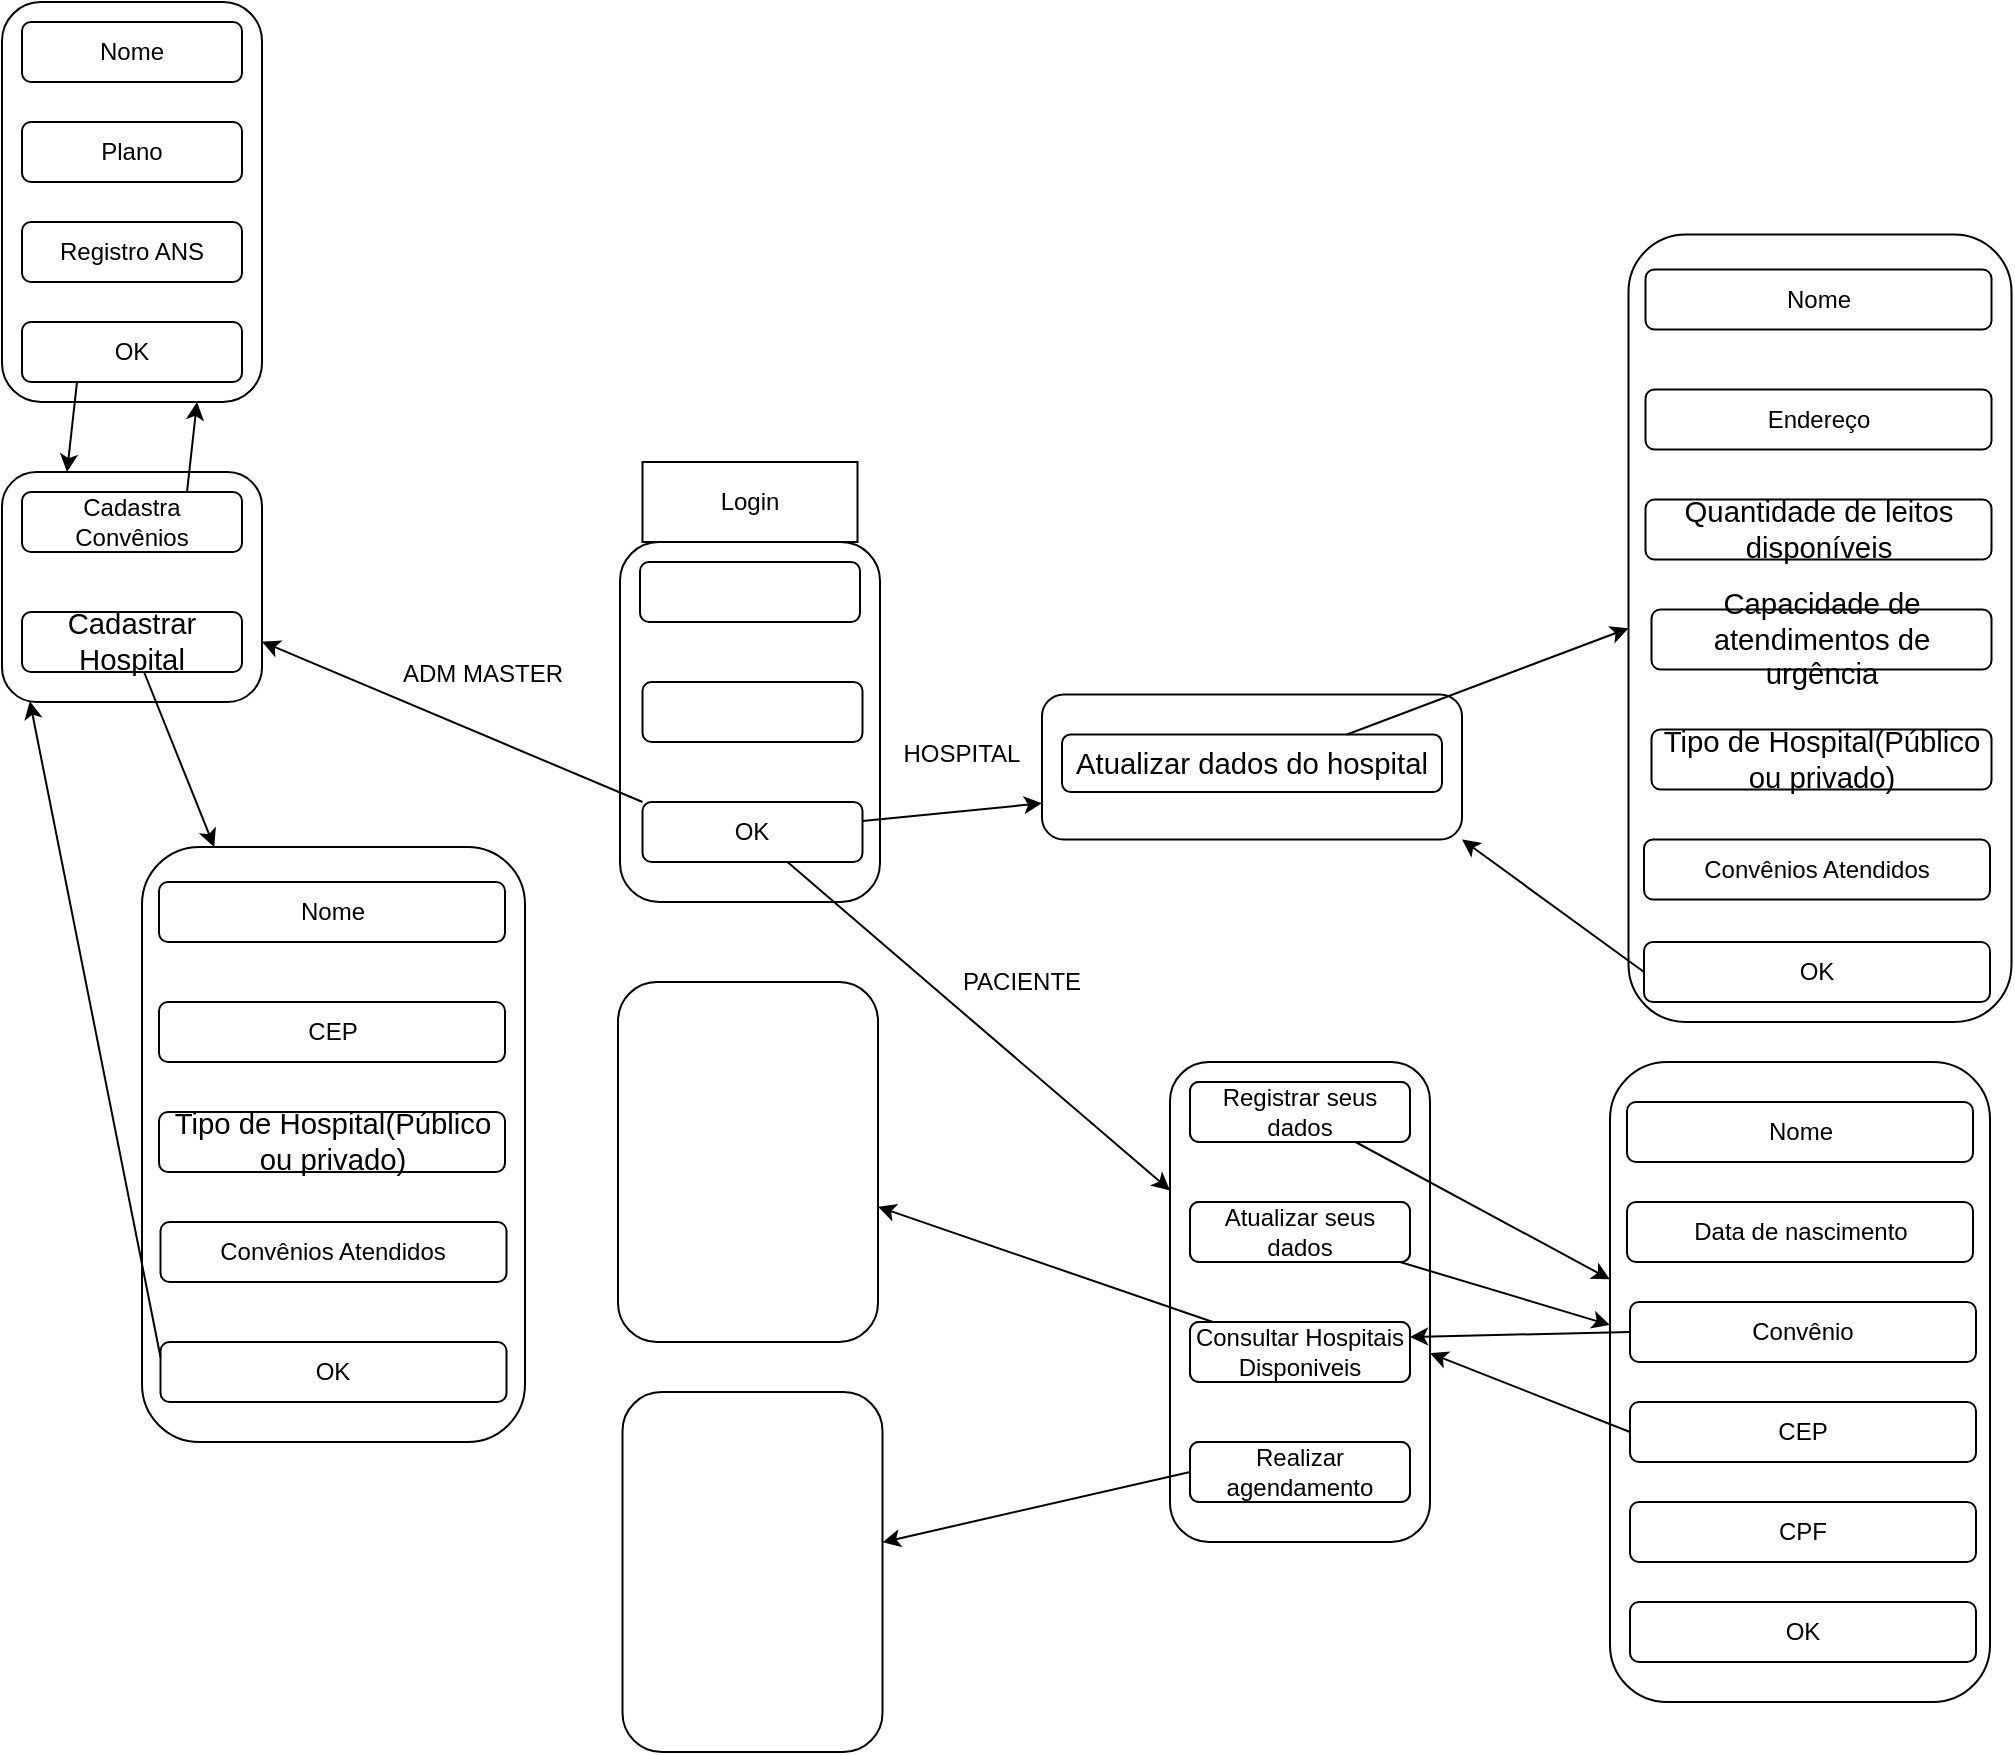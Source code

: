 <mxfile version="15.3.8" type="device"><diagram id="Vfd61xg8eVAGHKDVoz3w" name="Page-1"><mxGraphModel dx="1671" dy="2150" grid="1" gridSize="10" guides="1" tooltips="1" connect="1" arrows="1" fold="1" page="1" pageScale="1" pageWidth="827" pageHeight="1169" math="0" shadow="0"><root><mxCell id="0"/><mxCell id="1" parent="0"/><mxCell id="Gm4P050W5ARzqTMZ0BMi-1" value="" style="rounded=1;whiteSpace=wrap;html=1;" vertex="1" parent="1"><mxGeometry x="349" y="70" width="130" height="180" as="geometry"/></mxCell><mxCell id="Gm4P050W5ARzqTMZ0BMi-2" value="Login" style="rounded=0;whiteSpace=wrap;html=1;" vertex="1" parent="1"><mxGeometry x="360.25" y="30" width="107.5" height="40" as="geometry"/></mxCell><mxCell id="Gm4P050W5ARzqTMZ0BMi-3" value="" style="rounded=1;whiteSpace=wrap;html=1;" vertex="1" parent="1"><mxGeometry x="359" y="80" width="110" height="30" as="geometry"/></mxCell><mxCell id="Gm4P050W5ARzqTMZ0BMi-6" value="" style="rounded=1;whiteSpace=wrap;html=1;" vertex="1" parent="1"><mxGeometry x="360.25" y="140" width="110" height="30" as="geometry"/></mxCell><mxCell id="Gm4P050W5ARzqTMZ0BMi-7" value="OK" style="rounded=1;whiteSpace=wrap;html=1;" vertex="1" parent="1"><mxGeometry x="360.25" y="200" width="110" height="30" as="geometry"/></mxCell><mxCell id="Gm4P050W5ARzqTMZ0BMi-8" value="" style="endArrow=classic;html=1;" edge="1" parent="1" source="Gm4P050W5ARzqTMZ0BMi-7" target="Gm4P050W5ARzqTMZ0BMi-21"><mxGeometry width="50" height="50" relative="1" as="geometry"><mxPoint x="370" y="220" as="sourcePoint"/><mxPoint x="530" y="390" as="targetPoint"/></mxGeometry></mxCell><mxCell id="Gm4P050W5ARzqTMZ0BMi-12" value="" style="endArrow=classic;html=1;exitX=0;exitY=0;exitDx=0;exitDy=0;" edge="1" parent="1" source="Gm4P050W5ARzqTMZ0BMi-7" target="Gm4P050W5ARzqTMZ0BMi-23"><mxGeometry width="50" height="50" relative="1" as="geometry"><mxPoint x="430" y="230" as="sourcePoint"/><mxPoint x="580" y="320" as="targetPoint"/></mxGeometry></mxCell><mxCell id="Gm4P050W5ARzqTMZ0BMi-13" value="" style="endArrow=classic;html=1;entryX=0;entryY=0.75;entryDx=0;entryDy=0;" edge="1" parent="1" source="Gm4P050W5ARzqTMZ0BMi-7" target="Gm4P050W5ARzqTMZ0BMi-22"><mxGeometry width="50" height="50" relative="1" as="geometry"><mxPoint x="414.75" y="220" as="sourcePoint"/><mxPoint x="415" y="320" as="targetPoint"/></mxGeometry></mxCell><mxCell id="Gm4P050W5ARzqTMZ0BMi-14" value="ADM MASTER" style="text;html=1;align=center;verticalAlign=middle;resizable=0;points=[];autosize=1;strokeColor=none;fillColor=none;" vertex="1" parent="1"><mxGeometry x="230" y="126.25" width="100" height="20" as="geometry"/></mxCell><mxCell id="Gm4P050W5ARzqTMZ0BMi-15" value="HOSPITAL" style="text;html=1;strokeColor=none;fillColor=none;align=center;verticalAlign=middle;whiteSpace=wrap;rounded=0;" vertex="1" parent="1"><mxGeometry x="500" y="166.25" width="40" height="20" as="geometry"/></mxCell><mxCell id="Gm4P050W5ARzqTMZ0BMi-16" value="PACIENTE" style="text;html=1;strokeColor=none;fillColor=none;align=center;verticalAlign=middle;whiteSpace=wrap;rounded=0;" vertex="1" parent="1"><mxGeometry x="530" y="280" width="40" height="20" as="geometry"/></mxCell><mxCell id="Gm4P050W5ARzqTMZ0BMi-21" value="" style="rounded=1;whiteSpace=wrap;html=1;" vertex="1" parent="1"><mxGeometry x="624" y="330" width="130" height="240" as="geometry"/></mxCell><mxCell id="Gm4P050W5ARzqTMZ0BMi-22" value="" style="rounded=1;whiteSpace=wrap;html=1;" vertex="1" parent="1"><mxGeometry x="560" y="146.25" width="210" height="72.5" as="geometry"/></mxCell><mxCell id="Gm4P050W5ARzqTMZ0BMi-23" value="" style="rounded=1;whiteSpace=wrap;html=1;" vertex="1" parent="1"><mxGeometry x="40" y="35" width="130" height="115" as="geometry"/></mxCell><mxCell id="Gm4P050W5ARzqTMZ0BMi-25" value="Registrar seus dados" style="rounded=1;whiteSpace=wrap;html=1;" vertex="1" parent="1"><mxGeometry x="634" y="340" width="110" height="30" as="geometry"/></mxCell><mxCell id="Gm4P050W5ARzqTMZ0BMi-26" value="Atualizar seus dados" style="rounded=1;whiteSpace=wrap;html=1;" vertex="1" parent="1"><mxGeometry x="634" y="400" width="110" height="30" as="geometry"/></mxCell><mxCell id="Gm4P050W5ARzqTMZ0BMi-27" value="&lt;span&gt;Consultar Hospitais Disponivais&lt;/span&gt;" style="rounded=1;whiteSpace=wrap;html=1;" vertex="1" parent="1"><mxGeometry x="634" y="460" width="110" height="30" as="geometry"/></mxCell><mxCell id="Gm4P050W5ARzqTMZ0BMi-28" value="&lt;span style=&quot;font-family: &amp;#34;calibri&amp;#34; , sans-serif ; font-size: 14.667px&quot;&gt;Atualizar dados do hospital&lt;/span&gt;" style="rounded=1;whiteSpace=wrap;html=1;" vertex="1" parent="1"><mxGeometry x="570" y="166.25" width="190" height="28.75" as="geometry"/></mxCell><mxCell id="Gm4P050W5ARzqTMZ0BMi-31" value="Cadastra Convênios" style="rounded=1;whiteSpace=wrap;html=1;" vertex="1" parent="1"><mxGeometry x="50" y="45" width="110" height="30" as="geometry"/></mxCell><mxCell id="Gm4P050W5ARzqTMZ0BMi-32" value="&lt;span style=&quot;font-family: &amp;#34;calibri&amp;#34; , sans-serif ; font-size: 14.667px&quot;&gt;Cadastrar Hospital&lt;/span&gt;" style="rounded=1;whiteSpace=wrap;html=1;" vertex="1" parent="1"><mxGeometry x="50" y="105" width="110" height="30" as="geometry"/></mxCell><mxCell id="Gm4P050W5ARzqTMZ0BMi-34" value="&lt;br&gt;&lt;font face=&quot;calibri, sans-serif&quot;&gt;&lt;span style=&quot;font-size: 14.667px&quot;&gt;&lt;br&gt;&lt;/span&gt;&lt;/font&gt;" style="text;html=1;align=center;verticalAlign=middle;resizable=0;points=[];autosize=1;strokeColor=none;fillColor=none;" vertex="1" parent="1"><mxGeometry x="630" y="103.75" width="20" height="30" as="geometry"/></mxCell><mxCell id="Gm4P050W5ARzqTMZ0BMi-37" value="Realizar agendamento" style="rounded=1;whiteSpace=wrap;html=1;" vertex="1" parent="1"><mxGeometry x="634" y="520" width="110" height="30" as="geometry"/></mxCell><mxCell id="Gm4P050W5ARzqTMZ0BMi-41" value="" style="rounded=1;whiteSpace=wrap;html=1;" vertex="1" parent="1"><mxGeometry x="110" y="222.5" width="191.5" height="297.5" as="geometry"/></mxCell><mxCell id="Gm4P050W5ARzqTMZ0BMi-42" value="Nome" style="rounded=1;whiteSpace=wrap;html=1;" vertex="1" parent="1"><mxGeometry x="118.5" y="240" width="173" height="30" as="geometry"/></mxCell><mxCell id="Gm4P050W5ARzqTMZ0BMi-43" value="CEP" style="rounded=1;whiteSpace=wrap;html=1;" vertex="1" parent="1"><mxGeometry x="118.5" y="300" width="173" height="30" as="geometry"/></mxCell><mxCell id="Gm4P050W5ARzqTMZ0BMi-44" value="&lt;span style=&quot;font-family: &amp;#34;calibri&amp;#34; , sans-serif ; font-size: 14.667px&quot;&gt;Tipo de Hospital(Público ou privado)&lt;/span&gt;" style="rounded=1;whiteSpace=wrap;html=1;" vertex="1" parent="1"><mxGeometry x="118.5" y="355" width="173" height="30" as="geometry"/></mxCell><mxCell id="Gm4P050W5ARzqTMZ0BMi-50" value="Registrar seus dados" style="rounded=1;whiteSpace=wrap;html=1;" vertex="1" parent="1"><mxGeometry x="634" y="340" width="110" height="30" as="geometry"/></mxCell><mxCell id="Gm4P050W5ARzqTMZ0BMi-51" value="Atualizar seus dados" style="rounded=1;whiteSpace=wrap;html=1;" vertex="1" parent="1"><mxGeometry x="634" y="400" width="110" height="30" as="geometry"/></mxCell><mxCell id="Gm4P050W5ARzqTMZ0BMi-52" value="&lt;span&gt;Consultar Hospitais Disponiveis&lt;/span&gt;" style="rounded=1;whiteSpace=wrap;html=1;" vertex="1" parent="1"><mxGeometry x="634" y="460" width="110" height="30" as="geometry"/></mxCell><mxCell id="Gm4P050W5ARzqTMZ0BMi-53" value="Realizar agendamento" style="rounded=1;whiteSpace=wrap;html=1;" vertex="1" parent="1"><mxGeometry x="634" y="520" width="110" height="30" as="geometry"/></mxCell><mxCell id="Gm4P050W5ARzqTMZ0BMi-62" value="" style="rounded=1;whiteSpace=wrap;html=1;" vertex="1" parent="1"><mxGeometry x="844" y="330" width="190" height="320" as="geometry"/></mxCell><mxCell id="Gm4P050W5ARzqTMZ0BMi-63" value="OK" style="rounded=1;whiteSpace=wrap;html=1;" vertex="1" parent="1"><mxGeometry x="119.25" y="470" width="173" height="30" as="geometry"/></mxCell><mxCell id="Gm4P050W5ARzqTMZ0BMi-65" value="" style="endArrow=classic;html=1;" edge="1" parent="1" source="Gm4P050W5ARzqTMZ0BMi-50" target="Gm4P050W5ARzqTMZ0BMi-62"><mxGeometry width="50" height="50" relative="1" as="geometry"><mxPoint x="504" y="300" as="sourcePoint"/><mxPoint x="554" y="250" as="targetPoint"/></mxGeometry></mxCell><mxCell id="Gm4P050W5ARzqTMZ0BMi-66" value="" style="endArrow=classic;html=1;" edge="1" parent="1" source="Gm4P050W5ARzqTMZ0BMi-51" target="Gm4P050W5ARzqTMZ0BMi-62"><mxGeometry width="50" height="50" relative="1" as="geometry"><mxPoint x="504" y="300" as="sourcePoint"/><mxPoint x="554" y="250" as="targetPoint"/></mxGeometry></mxCell><mxCell id="Gm4P050W5ARzqTMZ0BMi-68" value="Nome" style="rounded=1;whiteSpace=wrap;html=1;" vertex="1" parent="1"><mxGeometry x="852.5" y="350" width="173" height="30" as="geometry"/></mxCell><mxCell id="Gm4P050W5ARzqTMZ0BMi-69" value="Data de nascimento" style="rounded=1;whiteSpace=wrap;html=1;" vertex="1" parent="1"><mxGeometry x="852.5" y="400" width="173" height="30" as="geometry"/></mxCell><mxCell id="Gm4P050W5ARzqTMZ0BMi-70" value="Convênio" style="rounded=1;whiteSpace=wrap;html=1;" vertex="1" parent="1"><mxGeometry x="854" y="450" width="173" height="30" as="geometry"/></mxCell><mxCell id="Gm4P050W5ARzqTMZ0BMi-72" value="CEP" style="rounded=1;whiteSpace=wrap;html=1;" vertex="1" parent="1"><mxGeometry x="854" y="500" width="173" height="30" as="geometry"/></mxCell><mxCell id="Gm4P050W5ARzqTMZ0BMi-74" value="" style="endArrow=classic;html=1;exitX=0;exitY=0.5;exitDx=0;exitDy=0;" edge="1" parent="1" source="Gm4P050W5ARzqTMZ0BMi-72" target="Gm4P050W5ARzqTMZ0BMi-21"><mxGeometry width="50" height="50" relative="1" as="geometry"><mxPoint x="504" y="300" as="sourcePoint"/><mxPoint x="554" y="250" as="targetPoint"/></mxGeometry></mxCell><mxCell id="Gm4P050W5ARzqTMZ0BMi-76" value="" style="rounded=1;whiteSpace=wrap;html=1;" vertex="1" parent="1"><mxGeometry x="348" y="290" width="130" height="180" as="geometry"/></mxCell><mxCell id="Gm4P050W5ARzqTMZ0BMi-80" value="" style="endArrow=classic;html=1;" edge="1" parent="1" source="Gm4P050W5ARzqTMZ0BMi-52" target="Gm4P050W5ARzqTMZ0BMi-76"><mxGeometry width="50" height="50" relative="1" as="geometry"><mxPoint x="504" y="300" as="sourcePoint"/><mxPoint x="554" y="250" as="targetPoint"/></mxGeometry></mxCell><mxCell id="Gm4P050W5ARzqTMZ0BMi-82" value="" style="rounded=1;whiteSpace=wrap;html=1;" vertex="1" parent="1"><mxGeometry x="350.25" y="495" width="130" height="180" as="geometry"/></mxCell><mxCell id="Gm4P050W5ARzqTMZ0BMi-83" value="" style="endArrow=classic;html=1;exitX=0;exitY=0.5;exitDx=0;exitDy=0;" edge="1" parent="1" source="Gm4P050W5ARzqTMZ0BMi-53" target="Gm4P050W5ARzqTMZ0BMi-82"><mxGeometry width="50" height="50" relative="1" as="geometry"><mxPoint x="504" y="600" as="sourcePoint"/><mxPoint x="554" y="550" as="targetPoint"/></mxGeometry></mxCell><mxCell id="Gm4P050W5ARzqTMZ0BMi-96" value="" style="rounded=1;whiteSpace=wrap;html=1;" vertex="1" parent="1"><mxGeometry x="853.25" y="-83.75" width="191.5" height="393.75" as="geometry"/></mxCell><mxCell id="Gm4P050W5ARzqTMZ0BMi-97" value="Nome" style="rounded=1;whiteSpace=wrap;html=1;" vertex="1" parent="1"><mxGeometry x="861.75" y="-66.25" width="173" height="30" as="geometry"/></mxCell><mxCell id="Gm4P050W5ARzqTMZ0BMi-98" value="Endereço" style="rounded=1;whiteSpace=wrap;html=1;" vertex="1" parent="1"><mxGeometry x="861.75" y="-6.25" width="173" height="30" as="geometry"/></mxCell><mxCell id="Gm4P050W5ARzqTMZ0BMi-99" value="&lt;span style=&quot;font-family: &amp;#34;calibri&amp;#34; , sans-serif ; font-size: 14.667px&quot;&gt;Quantidade de leitos disponíveis&lt;/span&gt;" style="rounded=1;whiteSpace=wrap;html=1;" vertex="1" parent="1"><mxGeometry x="861.75" y="48.75" width="173" height="30" as="geometry"/></mxCell><mxCell id="Gm4P050W5ARzqTMZ0BMi-100" value="&lt;span style=&quot;font-family: &amp;#34;calibri&amp;#34; , sans-serif ; font-size: 14.667px&quot;&gt;Capacidade de atendimentos de urgência&lt;/span&gt;" style="rounded=1;whiteSpace=wrap;html=1;" vertex="1" parent="1"><mxGeometry x="864.75" y="103.75" width="170" height="30" as="geometry"/></mxCell><mxCell id="Gm4P050W5ARzqTMZ0BMi-101" value="&lt;span style=&quot;font-family: &amp;#34;calibri&amp;#34; , sans-serif ; font-size: 14.667px&quot;&gt;Tipo de Hospital(Público ou privado)&lt;/span&gt;" style="rounded=1;whiteSpace=wrap;html=1;" vertex="1" parent="1"><mxGeometry x="864.75" y="163.75" width="170" height="30" as="geometry"/></mxCell><mxCell id="Gm4P050W5ARzqTMZ0BMi-102" value="OK" style="rounded=1;whiteSpace=wrap;html=1;" vertex="1" parent="1"><mxGeometry x="861" y="270" width="173" height="30" as="geometry"/></mxCell><mxCell id="Gm4P050W5ARzqTMZ0BMi-104" value="" style="endArrow=classic;html=1;" edge="1" parent="1" source="Gm4P050W5ARzqTMZ0BMi-32" target="Gm4P050W5ARzqTMZ0BMi-41"><mxGeometry width="50" height="50" relative="1" as="geometry"><mxPoint x="230" y="120" as="sourcePoint"/><mxPoint x="280" y="70" as="targetPoint"/></mxGeometry></mxCell><mxCell id="Gm4P050W5ARzqTMZ0BMi-105" value="" style="endArrow=classic;html=1;exitX=0;exitY=0.25;exitDx=0;exitDy=0;entryX=0.107;entryY=0.996;entryDx=0;entryDy=0;entryPerimeter=0;" edge="1" parent="1" source="Gm4P050W5ARzqTMZ0BMi-63" target="Gm4P050W5ARzqTMZ0BMi-23"><mxGeometry width="50" height="50" relative="1" as="geometry"><mxPoint x="230" y="120" as="sourcePoint"/><mxPoint x="280" y="70" as="targetPoint"/></mxGeometry></mxCell><mxCell id="Gm4P050W5ARzqTMZ0BMi-107" value="" style="endArrow=classic;html=1;entryX=0;entryY=0.5;entryDx=0;entryDy=0;exitX=0.75;exitY=0;exitDx=0;exitDy=0;" edge="1" parent="1" source="Gm4P050W5ARzqTMZ0BMi-28" target="Gm4P050W5ARzqTMZ0BMi-96"><mxGeometry width="50" height="50" relative="1" as="geometry"><mxPoint x="230" y="260" as="sourcePoint"/><mxPoint x="280" y="210" as="targetPoint"/></mxGeometry></mxCell><mxCell id="Gm4P050W5ARzqTMZ0BMi-108" value="" style="endArrow=classic;html=1;exitX=0;exitY=0.5;exitDx=0;exitDy=0;entryX=1;entryY=1;entryDx=0;entryDy=0;" edge="1" parent="1" source="Gm4P050W5ARzqTMZ0BMi-102" target="Gm4P050W5ARzqTMZ0BMi-22"><mxGeometry width="50" height="50" relative="1" as="geometry"><mxPoint x="230" y="260" as="sourcePoint"/><mxPoint x="280" y="210" as="targetPoint"/></mxGeometry></mxCell><mxCell id="Gm4P050W5ARzqTMZ0BMi-110" value="" style="rounded=1;whiteSpace=wrap;html=1;" vertex="1" parent="1"><mxGeometry x="40" y="-200" width="130" height="200" as="geometry"/></mxCell><mxCell id="Gm4P050W5ARzqTMZ0BMi-111" value="Registro ANS" style="rounded=1;whiteSpace=wrap;html=1;" vertex="1" parent="1"><mxGeometry x="50" y="-90" width="110" height="30" as="geometry"/></mxCell><mxCell id="Gm4P050W5ARzqTMZ0BMi-112" value="OK" style="rounded=1;whiteSpace=wrap;html=1;" vertex="1" parent="1"><mxGeometry x="50" y="-40" width="110" height="30" as="geometry"/></mxCell><mxCell id="Gm4P050W5ARzqTMZ0BMi-113" value="" style="endArrow=classic;html=1;exitX=0.75;exitY=0;exitDx=0;exitDy=0;entryX=0.75;entryY=1;entryDx=0;entryDy=0;" edge="1" parent="1" source="Gm4P050W5ARzqTMZ0BMi-31" target="Gm4P050W5ARzqTMZ0BMi-110"><mxGeometry width="50" height="50" relative="1" as="geometry"><mxPoint x="270" y="280" as="sourcePoint"/><mxPoint x="320" y="230" as="targetPoint"/></mxGeometry></mxCell><mxCell id="Gm4P050W5ARzqTMZ0BMi-115" value="Plano" style="rounded=1;whiteSpace=wrap;html=1;" vertex="1" parent="1"><mxGeometry x="50" y="-140" width="110" height="30" as="geometry"/></mxCell><mxCell id="Gm4P050W5ARzqTMZ0BMi-116" value="" style="endArrow=classic;html=1;exitX=0.25;exitY=1;exitDx=0;exitDy=0;entryX=0.25;entryY=0;entryDx=0;entryDy=0;" edge="1" parent="1" source="Gm4P050W5ARzqTMZ0BMi-112" target="Gm4P050W5ARzqTMZ0BMi-23"><mxGeometry width="50" height="50" relative="1" as="geometry"><mxPoint x="270" y="280" as="sourcePoint"/><mxPoint x="320" y="230" as="targetPoint"/></mxGeometry></mxCell><mxCell id="Gm4P050W5ARzqTMZ0BMi-118" value="Nome" style="rounded=1;whiteSpace=wrap;html=1;" vertex="1" parent="1"><mxGeometry x="50" y="-190" width="110" height="30" as="geometry"/></mxCell><mxCell id="Gm4P050W5ARzqTMZ0BMi-121" value="CPF" style="rounded=1;whiteSpace=wrap;html=1;" vertex="1" parent="1"><mxGeometry x="854" y="550" width="173" height="30" as="geometry"/></mxCell><mxCell id="Gm4P050W5ARzqTMZ0BMi-122" value="" style="endArrow=classic;html=1;exitX=0;exitY=0.5;exitDx=0;exitDy=0;entryX=1;entryY=0.25;entryDx=0;entryDy=0;" edge="1" parent="1" source="Gm4P050W5ARzqTMZ0BMi-70" target="Gm4P050W5ARzqTMZ0BMi-52"><mxGeometry width="50" height="50" relative="1" as="geometry"><mxPoint x="270" y="290" as="sourcePoint"/><mxPoint x="320" y="240" as="targetPoint"/></mxGeometry></mxCell><mxCell id="Gm4P050W5ARzqTMZ0BMi-123" value="Convênios Atendidos" style="rounded=1;whiteSpace=wrap;html=1;" vertex="1" parent="1"><mxGeometry x="119.25" y="410" width="173" height="30" as="geometry"/></mxCell><mxCell id="Gm4P050W5ARzqTMZ0BMi-125" value="Convênios Atendidos" style="rounded=1;whiteSpace=wrap;html=1;" vertex="1" parent="1"><mxGeometry x="861" y="218.75" width="173" height="30" as="geometry"/></mxCell><mxCell id="Gm4P050W5ARzqTMZ0BMi-126" value="OK" style="rounded=1;whiteSpace=wrap;html=1;" vertex="1" parent="1"><mxGeometry x="854" y="600" width="173" height="30" as="geometry"/></mxCell></root></mxGraphModel></diagram></mxfile>